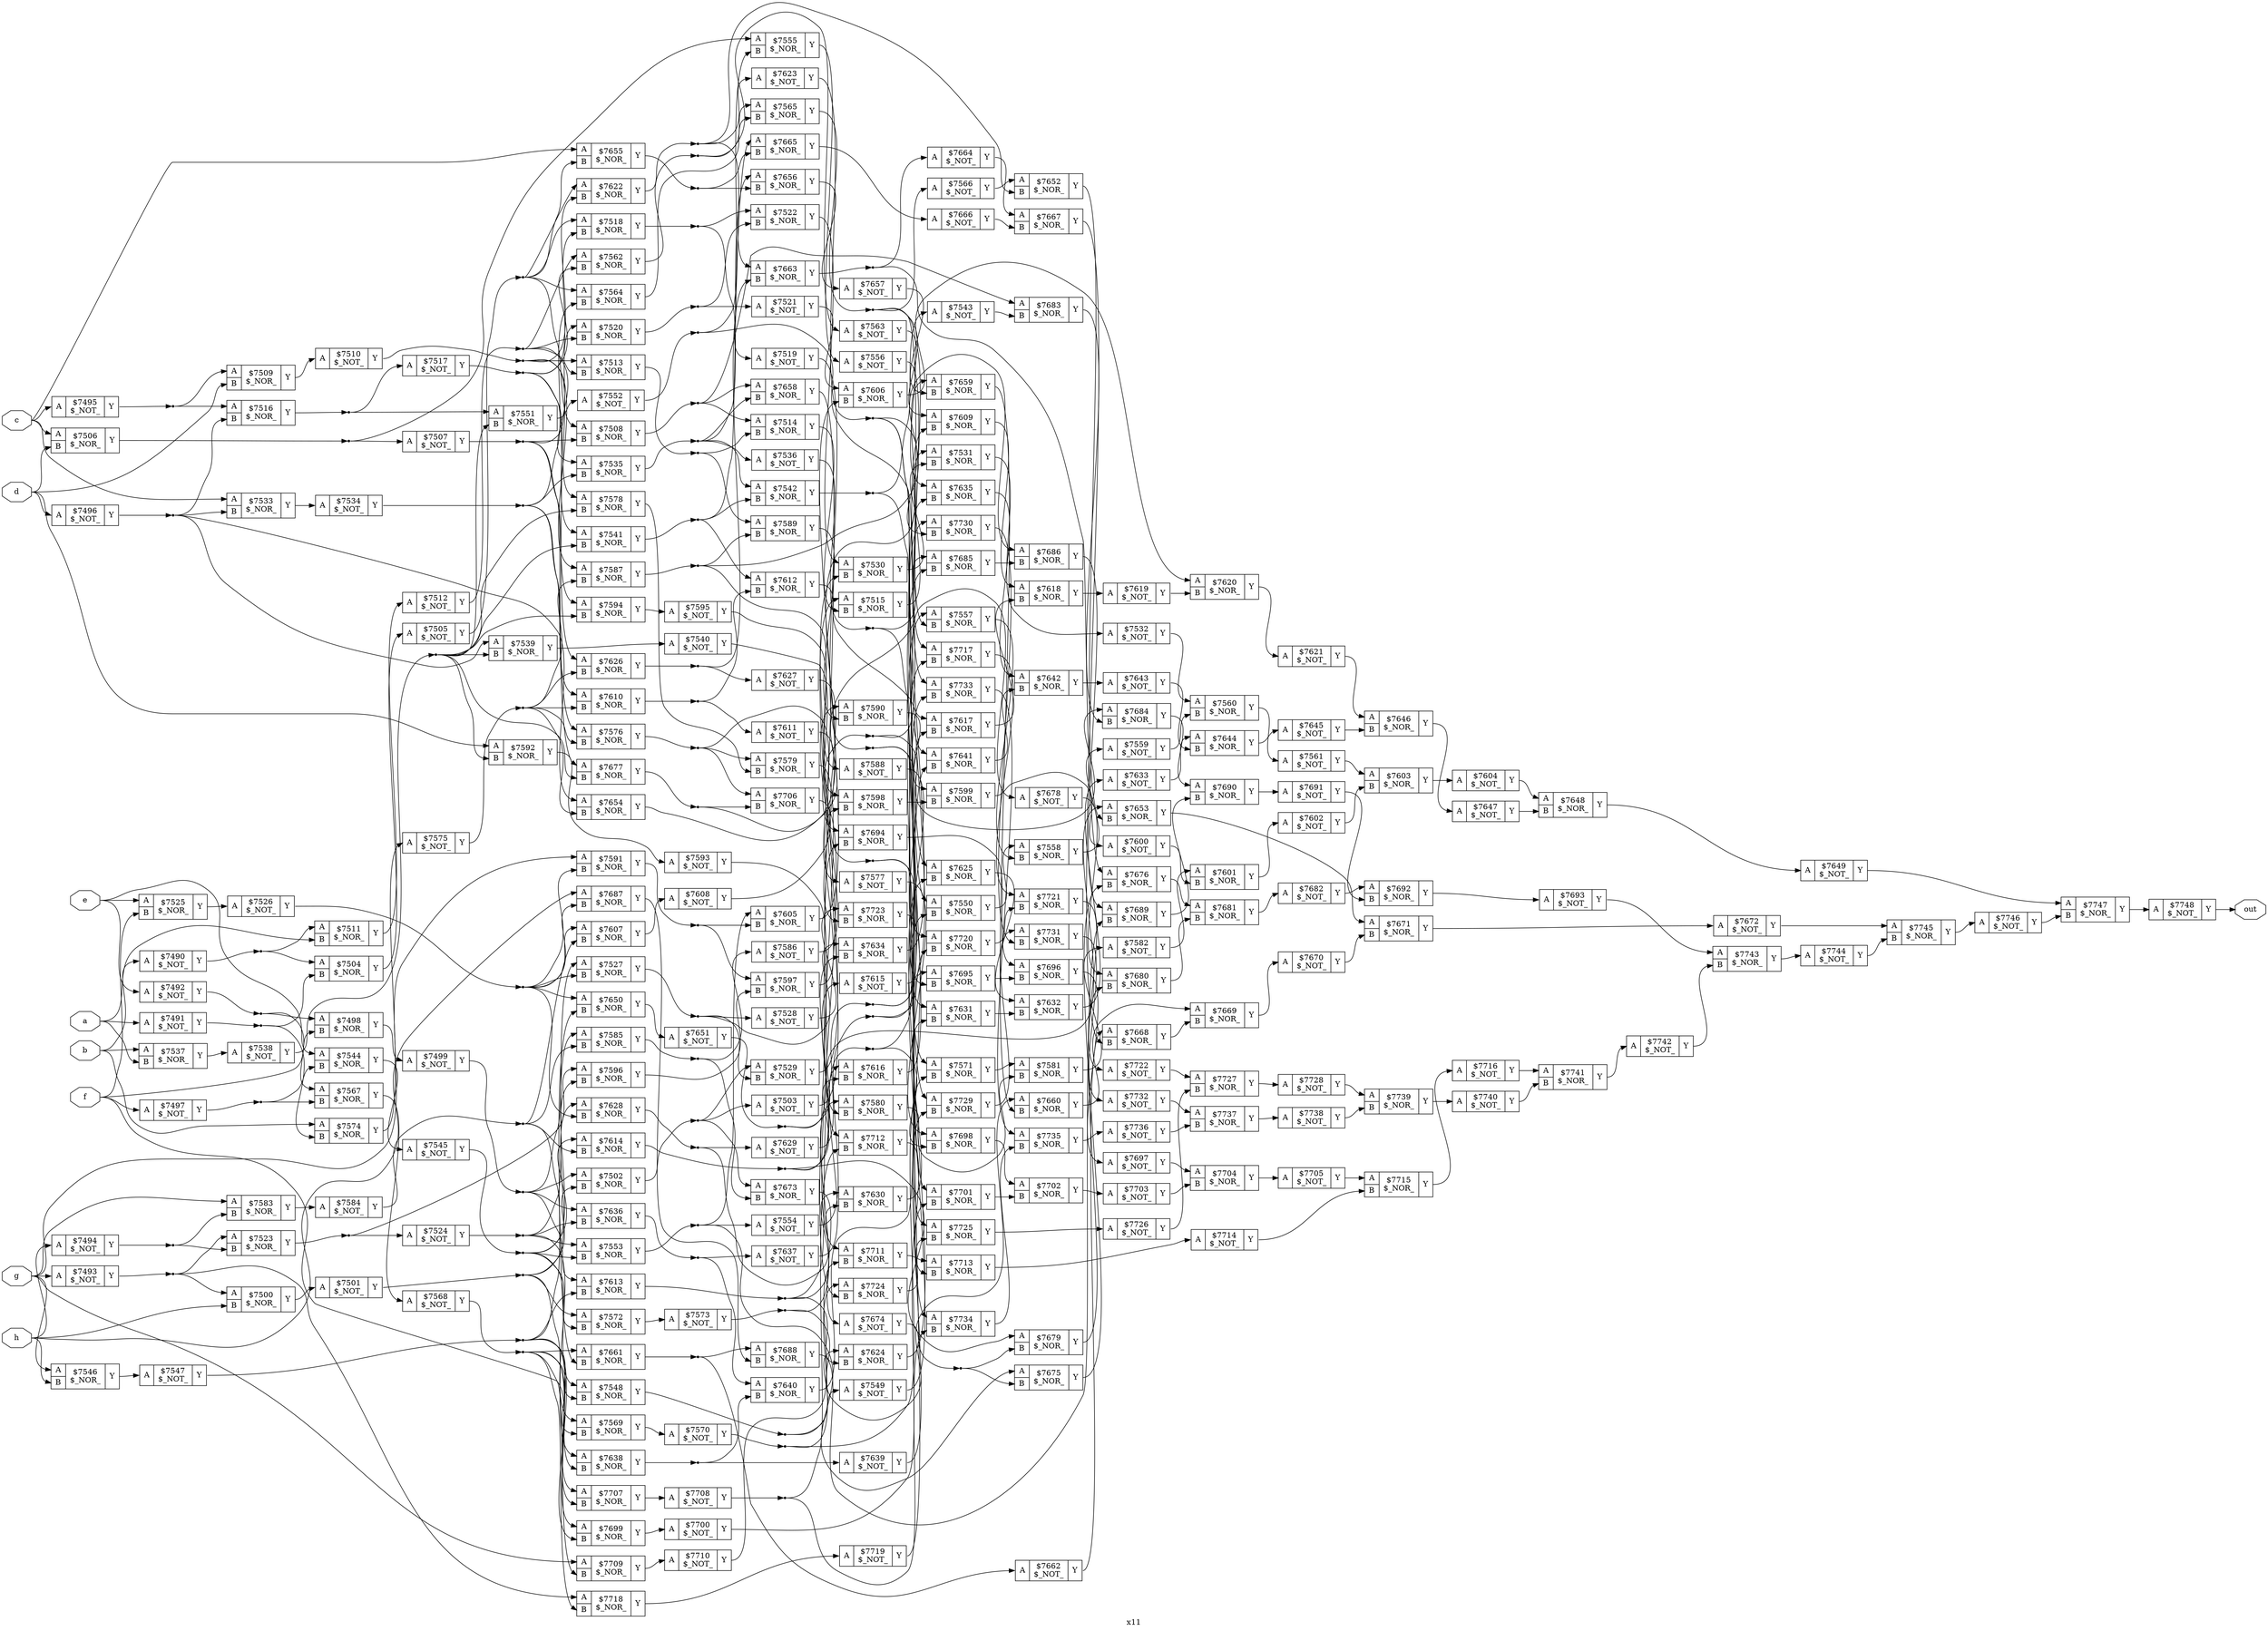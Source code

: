 digraph "x11" {
label="x11";
rankdir="LR";
remincross=true;
n259 [ shape=octagon, label="a", color="black", fontcolor="black" ];
n260 [ shape=octagon, label="b", color="black", fontcolor="black" ];
n261 [ shape=octagon, label="c", color="black", fontcolor="black" ];
n262 [ shape=octagon, label="d", color="black", fontcolor="black" ];
n263 [ shape=octagon, label="e", color="black", fontcolor="black" ];
n264 [ shape=octagon, label="f", color="black", fontcolor="black" ];
n265 [ shape=octagon, label="g", color="black", fontcolor="black" ];
n266 [ shape=octagon, label="h", color="black", fontcolor="black" ];
n267 [ shape=octagon, label="out", color="black", fontcolor="black" ];
c270 [ shape=record, label="{{<p268> A}|$7490\n$_NOT_|{<p269> Y}}" ];
c271 [ shape=record, label="{{<p268> A}|$7491\n$_NOT_|{<p269> Y}}" ];
c272 [ shape=record, label="{{<p268> A}|$7492\n$_NOT_|{<p269> Y}}" ];
c273 [ shape=record, label="{{<p268> A}|$7493\n$_NOT_|{<p269> Y}}" ];
c274 [ shape=record, label="{{<p268> A}|$7494\n$_NOT_|{<p269> Y}}" ];
c275 [ shape=record, label="{{<p268> A}|$7495\n$_NOT_|{<p269> Y}}" ];
c276 [ shape=record, label="{{<p268> A}|$7496\n$_NOT_|{<p269> Y}}" ];
c277 [ shape=record, label="{{<p268> A}|$7497\n$_NOT_|{<p269> Y}}" ];
c279 [ shape=record, label="{{<p268> A|<p278> B}|$7498\n$_NOR_|{<p269> Y}}" ];
c280 [ shape=record, label="{{<p268> A}|$7499\n$_NOT_|{<p269> Y}}" ];
c281 [ shape=record, label="{{<p268> A|<p278> B}|$7500\n$_NOR_|{<p269> Y}}" ];
c282 [ shape=record, label="{{<p268> A}|$7501\n$_NOT_|{<p269> Y}}" ];
c283 [ shape=record, label="{{<p268> A|<p278> B}|$7502\n$_NOR_|{<p269> Y}}" ];
c284 [ shape=record, label="{{<p268> A}|$7503\n$_NOT_|{<p269> Y}}" ];
c285 [ shape=record, label="{{<p268> A|<p278> B}|$7504\n$_NOR_|{<p269> Y}}" ];
c286 [ shape=record, label="{{<p268> A}|$7505\n$_NOT_|{<p269> Y}}" ];
c287 [ shape=record, label="{{<p268> A|<p278> B}|$7506\n$_NOR_|{<p269> Y}}" ];
c288 [ shape=record, label="{{<p268> A}|$7507\n$_NOT_|{<p269> Y}}" ];
c289 [ shape=record, label="{{<p268> A|<p278> B}|$7508\n$_NOR_|{<p269> Y}}" ];
c290 [ shape=record, label="{{<p268> A|<p278> B}|$7509\n$_NOR_|{<p269> Y}}" ];
c291 [ shape=record, label="{{<p268> A}|$7510\n$_NOT_|{<p269> Y}}" ];
c292 [ shape=record, label="{{<p268> A|<p278> B}|$7511\n$_NOR_|{<p269> Y}}" ];
c293 [ shape=record, label="{{<p268> A}|$7512\n$_NOT_|{<p269> Y}}" ];
c294 [ shape=record, label="{{<p268> A|<p278> B}|$7513\n$_NOR_|{<p269> Y}}" ];
c295 [ shape=record, label="{{<p268> A|<p278> B}|$7514\n$_NOR_|{<p269> Y}}" ];
c296 [ shape=record, label="{{<p268> A|<p278> B}|$7515\n$_NOR_|{<p269> Y}}" ];
c297 [ shape=record, label="{{<p268> A|<p278> B}|$7516\n$_NOR_|{<p269> Y}}" ];
c298 [ shape=record, label="{{<p268> A}|$7517\n$_NOT_|{<p269> Y}}" ];
c299 [ shape=record, label="{{<p268> A|<p278> B}|$7518\n$_NOR_|{<p269> Y}}" ];
c300 [ shape=record, label="{{<p268> A}|$7519\n$_NOT_|{<p269> Y}}" ];
c301 [ shape=record, label="{{<p268> A|<p278> B}|$7520\n$_NOR_|{<p269> Y}}" ];
c302 [ shape=record, label="{{<p268> A}|$7521\n$_NOT_|{<p269> Y}}" ];
c303 [ shape=record, label="{{<p268> A|<p278> B}|$7522\n$_NOR_|{<p269> Y}}" ];
c304 [ shape=record, label="{{<p268> A|<p278> B}|$7523\n$_NOR_|{<p269> Y}}" ];
c305 [ shape=record, label="{{<p268> A}|$7524\n$_NOT_|{<p269> Y}}" ];
c306 [ shape=record, label="{{<p268> A|<p278> B}|$7525\n$_NOR_|{<p269> Y}}" ];
c307 [ shape=record, label="{{<p268> A}|$7526\n$_NOT_|{<p269> Y}}" ];
c308 [ shape=record, label="{{<p268> A|<p278> B}|$7527\n$_NOR_|{<p269> Y}}" ];
c309 [ shape=record, label="{{<p268> A}|$7528\n$_NOT_|{<p269> Y}}" ];
c310 [ shape=record, label="{{<p268> A|<p278> B}|$7529\n$_NOR_|{<p269> Y}}" ];
c311 [ shape=record, label="{{<p268> A|<p278> B}|$7530\n$_NOR_|{<p269> Y}}" ];
c312 [ shape=record, label="{{<p268> A|<p278> B}|$7531\n$_NOR_|{<p269> Y}}" ];
c313 [ shape=record, label="{{<p268> A}|$7532\n$_NOT_|{<p269> Y}}" ];
c314 [ shape=record, label="{{<p268> A|<p278> B}|$7533\n$_NOR_|{<p269> Y}}" ];
c315 [ shape=record, label="{{<p268> A}|$7534\n$_NOT_|{<p269> Y}}" ];
c316 [ shape=record, label="{{<p268> A|<p278> B}|$7535\n$_NOR_|{<p269> Y}}" ];
c317 [ shape=record, label="{{<p268> A}|$7536\n$_NOT_|{<p269> Y}}" ];
c318 [ shape=record, label="{{<p268> A|<p278> B}|$7537\n$_NOR_|{<p269> Y}}" ];
c319 [ shape=record, label="{{<p268> A}|$7538\n$_NOT_|{<p269> Y}}" ];
c320 [ shape=record, label="{{<p268> A|<p278> B}|$7539\n$_NOR_|{<p269> Y}}" ];
c321 [ shape=record, label="{{<p268> A}|$7540\n$_NOT_|{<p269> Y}}" ];
c322 [ shape=record, label="{{<p268> A|<p278> B}|$7541\n$_NOR_|{<p269> Y}}" ];
c323 [ shape=record, label="{{<p268> A|<p278> B}|$7542\n$_NOR_|{<p269> Y}}" ];
c324 [ shape=record, label="{{<p268> A}|$7543\n$_NOT_|{<p269> Y}}" ];
c325 [ shape=record, label="{{<p268> A|<p278> B}|$7544\n$_NOR_|{<p269> Y}}" ];
c326 [ shape=record, label="{{<p268> A}|$7545\n$_NOT_|{<p269> Y}}" ];
c327 [ shape=record, label="{{<p268> A|<p278> B}|$7546\n$_NOR_|{<p269> Y}}" ];
c328 [ shape=record, label="{{<p268> A}|$7547\n$_NOT_|{<p269> Y}}" ];
c329 [ shape=record, label="{{<p268> A|<p278> B}|$7548\n$_NOR_|{<p269> Y}}" ];
c330 [ shape=record, label="{{<p268> A}|$7549\n$_NOT_|{<p269> Y}}" ];
c331 [ shape=record, label="{{<p268> A|<p278> B}|$7550\n$_NOR_|{<p269> Y}}" ];
c332 [ shape=record, label="{{<p268> A|<p278> B}|$7551\n$_NOR_|{<p269> Y}}" ];
c333 [ shape=record, label="{{<p268> A}|$7552\n$_NOT_|{<p269> Y}}" ];
c334 [ shape=record, label="{{<p268> A|<p278> B}|$7553\n$_NOR_|{<p269> Y}}" ];
c335 [ shape=record, label="{{<p268> A}|$7554\n$_NOT_|{<p269> Y}}" ];
c336 [ shape=record, label="{{<p268> A|<p278> B}|$7555\n$_NOR_|{<p269> Y}}" ];
c337 [ shape=record, label="{{<p268> A}|$7556\n$_NOT_|{<p269> Y}}" ];
c338 [ shape=record, label="{{<p268> A|<p278> B}|$7557\n$_NOR_|{<p269> Y}}" ];
c339 [ shape=record, label="{{<p268> A|<p278> B}|$7558\n$_NOR_|{<p269> Y}}" ];
c340 [ shape=record, label="{{<p268> A}|$7559\n$_NOT_|{<p269> Y}}" ];
c341 [ shape=record, label="{{<p268> A|<p278> B}|$7560\n$_NOR_|{<p269> Y}}" ];
c342 [ shape=record, label="{{<p268> A}|$7561\n$_NOT_|{<p269> Y}}" ];
c343 [ shape=record, label="{{<p268> A|<p278> B}|$7562\n$_NOR_|{<p269> Y}}" ];
c344 [ shape=record, label="{{<p268> A}|$7563\n$_NOT_|{<p269> Y}}" ];
c345 [ shape=record, label="{{<p268> A|<p278> B}|$7564\n$_NOR_|{<p269> Y}}" ];
c346 [ shape=record, label="{{<p268> A|<p278> B}|$7565\n$_NOR_|{<p269> Y}}" ];
c347 [ shape=record, label="{{<p268> A}|$7566\n$_NOT_|{<p269> Y}}" ];
c348 [ shape=record, label="{{<p268> A|<p278> B}|$7567\n$_NOR_|{<p269> Y}}" ];
c349 [ shape=record, label="{{<p268> A}|$7568\n$_NOT_|{<p269> Y}}" ];
c350 [ shape=record, label="{{<p268> A|<p278> B}|$7569\n$_NOR_|{<p269> Y}}" ];
c351 [ shape=record, label="{{<p268> A}|$7570\n$_NOT_|{<p269> Y}}" ];
c352 [ shape=record, label="{{<p268> A|<p278> B}|$7571\n$_NOR_|{<p269> Y}}" ];
c353 [ shape=record, label="{{<p268> A|<p278> B}|$7572\n$_NOR_|{<p269> Y}}" ];
c354 [ shape=record, label="{{<p268> A}|$7573\n$_NOT_|{<p269> Y}}" ];
c355 [ shape=record, label="{{<p268> A|<p278> B}|$7574\n$_NOR_|{<p269> Y}}" ];
c356 [ shape=record, label="{{<p268> A}|$7575\n$_NOT_|{<p269> Y}}" ];
c357 [ shape=record, label="{{<p268> A|<p278> B}|$7576\n$_NOR_|{<p269> Y}}" ];
c358 [ shape=record, label="{{<p268> A}|$7577\n$_NOT_|{<p269> Y}}" ];
c359 [ shape=record, label="{{<p268> A|<p278> B}|$7578\n$_NOR_|{<p269> Y}}" ];
c360 [ shape=record, label="{{<p268> A|<p278> B}|$7579\n$_NOR_|{<p269> Y}}" ];
c361 [ shape=record, label="{{<p268> A|<p278> B}|$7580\n$_NOR_|{<p269> Y}}" ];
c362 [ shape=record, label="{{<p268> A|<p278> B}|$7581\n$_NOR_|{<p269> Y}}" ];
c363 [ shape=record, label="{{<p268> A}|$7582\n$_NOT_|{<p269> Y}}" ];
c364 [ shape=record, label="{{<p268> A|<p278> B}|$7583\n$_NOR_|{<p269> Y}}" ];
c365 [ shape=record, label="{{<p268> A}|$7584\n$_NOT_|{<p269> Y}}" ];
c366 [ shape=record, label="{{<p268> A|<p278> B}|$7585\n$_NOR_|{<p269> Y}}" ];
c367 [ shape=record, label="{{<p268> A}|$7586\n$_NOT_|{<p269> Y}}" ];
c368 [ shape=record, label="{{<p268> A|<p278> B}|$7587\n$_NOR_|{<p269> Y}}" ];
c369 [ shape=record, label="{{<p268> A}|$7588\n$_NOT_|{<p269> Y}}" ];
c370 [ shape=record, label="{{<p268> A|<p278> B}|$7589\n$_NOR_|{<p269> Y}}" ];
c371 [ shape=record, label="{{<p268> A|<p278> B}|$7590\n$_NOR_|{<p269> Y}}" ];
c372 [ shape=record, label="{{<p268> A|<p278> B}|$7591\n$_NOR_|{<p269> Y}}" ];
c373 [ shape=record, label="{{<p268> A|<p278> B}|$7592\n$_NOR_|{<p269> Y}}" ];
c374 [ shape=record, label="{{<p268> A}|$7593\n$_NOT_|{<p269> Y}}" ];
c375 [ shape=record, label="{{<p268> A|<p278> B}|$7594\n$_NOR_|{<p269> Y}}" ];
c376 [ shape=record, label="{{<p268> A}|$7595\n$_NOT_|{<p269> Y}}" ];
c377 [ shape=record, label="{{<p268> A|<p278> B}|$7596\n$_NOR_|{<p269> Y}}" ];
c378 [ shape=record, label="{{<p268> A|<p278> B}|$7597\n$_NOR_|{<p269> Y}}" ];
c379 [ shape=record, label="{{<p268> A|<p278> B}|$7598\n$_NOR_|{<p269> Y}}" ];
c380 [ shape=record, label="{{<p268> A|<p278> B}|$7599\n$_NOR_|{<p269> Y}}" ];
c381 [ shape=record, label="{{<p268> A}|$7600\n$_NOT_|{<p269> Y}}" ];
c382 [ shape=record, label="{{<p268> A|<p278> B}|$7601\n$_NOR_|{<p269> Y}}" ];
c383 [ shape=record, label="{{<p268> A}|$7602\n$_NOT_|{<p269> Y}}" ];
c384 [ shape=record, label="{{<p268> A|<p278> B}|$7603\n$_NOR_|{<p269> Y}}" ];
c385 [ shape=record, label="{{<p268> A}|$7604\n$_NOT_|{<p269> Y}}" ];
c386 [ shape=record, label="{{<p268> A|<p278> B}|$7605\n$_NOR_|{<p269> Y}}" ];
c387 [ shape=record, label="{{<p268> A|<p278> B}|$7606\n$_NOR_|{<p269> Y}}" ];
c388 [ shape=record, label="{{<p268> A|<p278> B}|$7607\n$_NOR_|{<p269> Y}}" ];
c389 [ shape=record, label="{{<p268> A}|$7608\n$_NOT_|{<p269> Y}}" ];
c390 [ shape=record, label="{{<p268> A|<p278> B}|$7609\n$_NOR_|{<p269> Y}}" ];
c391 [ shape=record, label="{{<p268> A|<p278> B}|$7610\n$_NOR_|{<p269> Y}}" ];
c392 [ shape=record, label="{{<p268> A}|$7611\n$_NOT_|{<p269> Y}}" ];
c393 [ shape=record, label="{{<p268> A|<p278> B}|$7612\n$_NOR_|{<p269> Y}}" ];
c394 [ shape=record, label="{{<p268> A|<p278> B}|$7613\n$_NOR_|{<p269> Y}}" ];
c395 [ shape=record, label="{{<p268> A|<p278> B}|$7614\n$_NOR_|{<p269> Y}}" ];
c396 [ shape=record, label="{{<p268> A}|$7615\n$_NOT_|{<p269> Y}}" ];
c397 [ shape=record, label="{{<p268> A|<p278> B}|$7616\n$_NOR_|{<p269> Y}}" ];
c398 [ shape=record, label="{{<p268> A|<p278> B}|$7617\n$_NOR_|{<p269> Y}}" ];
c399 [ shape=record, label="{{<p268> A|<p278> B}|$7618\n$_NOR_|{<p269> Y}}" ];
c400 [ shape=record, label="{{<p268> A}|$7619\n$_NOT_|{<p269> Y}}" ];
c401 [ shape=record, label="{{<p268> A|<p278> B}|$7620\n$_NOR_|{<p269> Y}}" ];
c402 [ shape=record, label="{{<p268> A}|$7621\n$_NOT_|{<p269> Y}}" ];
c403 [ shape=record, label="{{<p268> A|<p278> B}|$7622\n$_NOR_|{<p269> Y}}" ];
c404 [ shape=record, label="{{<p268> A}|$7623\n$_NOT_|{<p269> Y}}" ];
c405 [ shape=record, label="{{<p268> A|<p278> B}|$7624\n$_NOR_|{<p269> Y}}" ];
c406 [ shape=record, label="{{<p268> A|<p278> B}|$7625\n$_NOR_|{<p269> Y}}" ];
c407 [ shape=record, label="{{<p268> A|<p278> B}|$7626\n$_NOR_|{<p269> Y}}" ];
c408 [ shape=record, label="{{<p268> A}|$7627\n$_NOT_|{<p269> Y}}" ];
c409 [ shape=record, label="{{<p268> A|<p278> B}|$7628\n$_NOR_|{<p269> Y}}" ];
c410 [ shape=record, label="{{<p268> A}|$7629\n$_NOT_|{<p269> Y}}" ];
c411 [ shape=record, label="{{<p268> A|<p278> B}|$7630\n$_NOR_|{<p269> Y}}" ];
c412 [ shape=record, label="{{<p268> A|<p278> B}|$7631\n$_NOR_|{<p269> Y}}" ];
c413 [ shape=record, label="{{<p268> A|<p278> B}|$7632\n$_NOR_|{<p269> Y}}" ];
c414 [ shape=record, label="{{<p268> A}|$7633\n$_NOT_|{<p269> Y}}" ];
c415 [ shape=record, label="{{<p268> A|<p278> B}|$7634\n$_NOR_|{<p269> Y}}" ];
c416 [ shape=record, label="{{<p268> A|<p278> B}|$7635\n$_NOR_|{<p269> Y}}" ];
c417 [ shape=record, label="{{<p268> A|<p278> B}|$7636\n$_NOR_|{<p269> Y}}" ];
c418 [ shape=record, label="{{<p268> A}|$7637\n$_NOT_|{<p269> Y}}" ];
c419 [ shape=record, label="{{<p268> A|<p278> B}|$7638\n$_NOR_|{<p269> Y}}" ];
c420 [ shape=record, label="{{<p268> A}|$7639\n$_NOT_|{<p269> Y}}" ];
c421 [ shape=record, label="{{<p268> A|<p278> B}|$7640\n$_NOR_|{<p269> Y}}" ];
c422 [ shape=record, label="{{<p268> A|<p278> B}|$7641\n$_NOR_|{<p269> Y}}" ];
c423 [ shape=record, label="{{<p268> A|<p278> B}|$7642\n$_NOR_|{<p269> Y}}" ];
c424 [ shape=record, label="{{<p268> A}|$7643\n$_NOT_|{<p269> Y}}" ];
c425 [ shape=record, label="{{<p268> A|<p278> B}|$7644\n$_NOR_|{<p269> Y}}" ];
c426 [ shape=record, label="{{<p268> A}|$7645\n$_NOT_|{<p269> Y}}" ];
c427 [ shape=record, label="{{<p268> A|<p278> B}|$7646\n$_NOR_|{<p269> Y}}" ];
c428 [ shape=record, label="{{<p268> A}|$7647\n$_NOT_|{<p269> Y}}" ];
c429 [ shape=record, label="{{<p268> A|<p278> B}|$7648\n$_NOR_|{<p269> Y}}" ];
c430 [ shape=record, label="{{<p268> A}|$7649\n$_NOT_|{<p269> Y}}" ];
c431 [ shape=record, label="{{<p268> A|<p278> B}|$7650\n$_NOR_|{<p269> Y}}" ];
c432 [ shape=record, label="{{<p268> A}|$7651\n$_NOT_|{<p269> Y}}" ];
c433 [ shape=record, label="{{<p268> A|<p278> B}|$7652\n$_NOR_|{<p269> Y}}" ];
c434 [ shape=record, label="{{<p268> A|<p278> B}|$7653\n$_NOR_|{<p269> Y}}" ];
c435 [ shape=record, label="{{<p268> A|<p278> B}|$7654\n$_NOR_|{<p269> Y}}" ];
c436 [ shape=record, label="{{<p268> A|<p278> B}|$7655\n$_NOR_|{<p269> Y}}" ];
c437 [ shape=record, label="{{<p268> A|<p278> B}|$7656\n$_NOR_|{<p269> Y}}" ];
c438 [ shape=record, label="{{<p268> A}|$7657\n$_NOT_|{<p269> Y}}" ];
c439 [ shape=record, label="{{<p268> A|<p278> B}|$7658\n$_NOR_|{<p269> Y}}" ];
c440 [ shape=record, label="{{<p268> A|<p278> B}|$7659\n$_NOR_|{<p269> Y}}" ];
c441 [ shape=record, label="{{<p268> A|<p278> B}|$7660\n$_NOR_|{<p269> Y}}" ];
c442 [ shape=record, label="{{<p268> A|<p278> B}|$7661\n$_NOR_|{<p269> Y}}" ];
c443 [ shape=record, label="{{<p268> A}|$7662\n$_NOT_|{<p269> Y}}" ];
c444 [ shape=record, label="{{<p268> A|<p278> B}|$7663\n$_NOR_|{<p269> Y}}" ];
c445 [ shape=record, label="{{<p268> A}|$7664\n$_NOT_|{<p269> Y}}" ];
c446 [ shape=record, label="{{<p268> A|<p278> B}|$7665\n$_NOR_|{<p269> Y}}" ];
c447 [ shape=record, label="{{<p268> A}|$7666\n$_NOT_|{<p269> Y}}" ];
c448 [ shape=record, label="{{<p268> A|<p278> B}|$7667\n$_NOR_|{<p269> Y}}" ];
c449 [ shape=record, label="{{<p268> A|<p278> B}|$7668\n$_NOR_|{<p269> Y}}" ];
c450 [ shape=record, label="{{<p268> A|<p278> B}|$7669\n$_NOR_|{<p269> Y}}" ];
c451 [ shape=record, label="{{<p268> A}|$7670\n$_NOT_|{<p269> Y}}" ];
c452 [ shape=record, label="{{<p268> A|<p278> B}|$7671\n$_NOR_|{<p269> Y}}" ];
c453 [ shape=record, label="{{<p268> A}|$7672\n$_NOT_|{<p269> Y}}" ];
c454 [ shape=record, label="{{<p268> A|<p278> B}|$7673\n$_NOR_|{<p269> Y}}" ];
c455 [ shape=record, label="{{<p268> A}|$7674\n$_NOT_|{<p269> Y}}" ];
c456 [ shape=record, label="{{<p268> A|<p278> B}|$7675\n$_NOR_|{<p269> Y}}" ];
c457 [ shape=record, label="{{<p268> A|<p278> B}|$7676\n$_NOR_|{<p269> Y}}" ];
c458 [ shape=record, label="{{<p268> A|<p278> B}|$7677\n$_NOR_|{<p269> Y}}" ];
c459 [ shape=record, label="{{<p268> A}|$7678\n$_NOT_|{<p269> Y}}" ];
c460 [ shape=record, label="{{<p268> A|<p278> B}|$7679\n$_NOR_|{<p269> Y}}" ];
c461 [ shape=record, label="{{<p268> A|<p278> B}|$7680\n$_NOR_|{<p269> Y}}" ];
c462 [ shape=record, label="{{<p268> A|<p278> B}|$7681\n$_NOR_|{<p269> Y}}" ];
c463 [ shape=record, label="{{<p268> A}|$7682\n$_NOT_|{<p269> Y}}" ];
c464 [ shape=record, label="{{<p268> A|<p278> B}|$7683\n$_NOR_|{<p269> Y}}" ];
c465 [ shape=record, label="{{<p268> A|<p278> B}|$7684\n$_NOR_|{<p269> Y}}" ];
c466 [ shape=record, label="{{<p268> A|<p278> B}|$7685\n$_NOR_|{<p269> Y}}" ];
c467 [ shape=record, label="{{<p268> A|<p278> B}|$7686\n$_NOR_|{<p269> Y}}" ];
c468 [ shape=record, label="{{<p268> A|<p278> B}|$7687\n$_NOR_|{<p269> Y}}" ];
c469 [ shape=record, label="{{<p268> A|<p278> B}|$7688\n$_NOR_|{<p269> Y}}" ];
c470 [ shape=record, label="{{<p268> A|<p278> B}|$7689\n$_NOR_|{<p269> Y}}" ];
c471 [ shape=record, label="{{<p268> A|<p278> B}|$7690\n$_NOR_|{<p269> Y}}" ];
c472 [ shape=record, label="{{<p268> A}|$7691\n$_NOT_|{<p269> Y}}" ];
c473 [ shape=record, label="{{<p268> A|<p278> B}|$7692\n$_NOR_|{<p269> Y}}" ];
c474 [ shape=record, label="{{<p268> A}|$7693\n$_NOT_|{<p269> Y}}" ];
c475 [ shape=record, label="{{<p268> A|<p278> B}|$7694\n$_NOR_|{<p269> Y}}" ];
c476 [ shape=record, label="{{<p268> A|<p278> B}|$7695\n$_NOR_|{<p269> Y}}" ];
c477 [ shape=record, label="{{<p268> A|<p278> B}|$7696\n$_NOR_|{<p269> Y}}" ];
c478 [ shape=record, label="{{<p268> A}|$7697\n$_NOT_|{<p269> Y}}" ];
c479 [ shape=record, label="{{<p268> A|<p278> B}|$7698\n$_NOR_|{<p269> Y}}" ];
c480 [ shape=record, label="{{<p268> A|<p278> B}|$7699\n$_NOR_|{<p269> Y}}" ];
c481 [ shape=record, label="{{<p268> A}|$7700\n$_NOT_|{<p269> Y}}" ];
c482 [ shape=record, label="{{<p268> A|<p278> B}|$7701\n$_NOR_|{<p269> Y}}" ];
c483 [ shape=record, label="{{<p268> A|<p278> B}|$7702\n$_NOR_|{<p269> Y}}" ];
c484 [ shape=record, label="{{<p268> A}|$7703\n$_NOT_|{<p269> Y}}" ];
c485 [ shape=record, label="{{<p268> A|<p278> B}|$7704\n$_NOR_|{<p269> Y}}" ];
c486 [ shape=record, label="{{<p268> A}|$7705\n$_NOT_|{<p269> Y}}" ];
c487 [ shape=record, label="{{<p268> A|<p278> B}|$7706\n$_NOR_|{<p269> Y}}" ];
c488 [ shape=record, label="{{<p268> A|<p278> B}|$7707\n$_NOR_|{<p269> Y}}" ];
c489 [ shape=record, label="{{<p268> A}|$7708\n$_NOT_|{<p269> Y}}" ];
c490 [ shape=record, label="{{<p268> A|<p278> B}|$7709\n$_NOR_|{<p269> Y}}" ];
c491 [ shape=record, label="{{<p268> A}|$7710\n$_NOT_|{<p269> Y}}" ];
c492 [ shape=record, label="{{<p268> A|<p278> B}|$7711\n$_NOR_|{<p269> Y}}" ];
c493 [ shape=record, label="{{<p268> A|<p278> B}|$7712\n$_NOR_|{<p269> Y}}" ];
c494 [ shape=record, label="{{<p268> A|<p278> B}|$7713\n$_NOR_|{<p269> Y}}" ];
c495 [ shape=record, label="{{<p268> A}|$7714\n$_NOT_|{<p269> Y}}" ];
c496 [ shape=record, label="{{<p268> A|<p278> B}|$7715\n$_NOR_|{<p269> Y}}" ];
c497 [ shape=record, label="{{<p268> A}|$7716\n$_NOT_|{<p269> Y}}" ];
c498 [ shape=record, label="{{<p268> A|<p278> B}|$7717\n$_NOR_|{<p269> Y}}" ];
c499 [ shape=record, label="{{<p268> A|<p278> B}|$7718\n$_NOR_|{<p269> Y}}" ];
c500 [ shape=record, label="{{<p268> A}|$7719\n$_NOT_|{<p269> Y}}" ];
c501 [ shape=record, label="{{<p268> A|<p278> B}|$7720\n$_NOR_|{<p269> Y}}" ];
c502 [ shape=record, label="{{<p268> A|<p278> B}|$7721\n$_NOR_|{<p269> Y}}" ];
c503 [ shape=record, label="{{<p268> A}|$7722\n$_NOT_|{<p269> Y}}" ];
c504 [ shape=record, label="{{<p268> A|<p278> B}|$7723\n$_NOR_|{<p269> Y}}" ];
c505 [ shape=record, label="{{<p268> A|<p278> B}|$7724\n$_NOR_|{<p269> Y}}" ];
c506 [ shape=record, label="{{<p268> A|<p278> B}|$7725\n$_NOR_|{<p269> Y}}" ];
c507 [ shape=record, label="{{<p268> A}|$7726\n$_NOT_|{<p269> Y}}" ];
c508 [ shape=record, label="{{<p268> A|<p278> B}|$7727\n$_NOR_|{<p269> Y}}" ];
c509 [ shape=record, label="{{<p268> A}|$7728\n$_NOT_|{<p269> Y}}" ];
c510 [ shape=record, label="{{<p268> A|<p278> B}|$7729\n$_NOR_|{<p269> Y}}" ];
c511 [ shape=record, label="{{<p268> A|<p278> B}|$7730\n$_NOR_|{<p269> Y}}" ];
c512 [ shape=record, label="{{<p268> A|<p278> B}|$7731\n$_NOR_|{<p269> Y}}" ];
c513 [ shape=record, label="{{<p268> A}|$7732\n$_NOT_|{<p269> Y}}" ];
c514 [ shape=record, label="{{<p268> A|<p278> B}|$7733\n$_NOR_|{<p269> Y}}" ];
c515 [ shape=record, label="{{<p268> A|<p278> B}|$7734\n$_NOR_|{<p269> Y}}" ];
c516 [ shape=record, label="{{<p268> A|<p278> B}|$7735\n$_NOR_|{<p269> Y}}" ];
c517 [ shape=record, label="{{<p268> A}|$7736\n$_NOT_|{<p269> Y}}" ];
c518 [ shape=record, label="{{<p268> A|<p278> B}|$7737\n$_NOR_|{<p269> Y}}" ];
c519 [ shape=record, label="{{<p268> A}|$7738\n$_NOT_|{<p269> Y}}" ];
c520 [ shape=record, label="{{<p268> A|<p278> B}|$7739\n$_NOR_|{<p269> Y}}" ];
c521 [ shape=record, label="{{<p268> A}|$7740\n$_NOT_|{<p269> Y}}" ];
c522 [ shape=record, label="{{<p268> A|<p278> B}|$7741\n$_NOR_|{<p269> Y}}" ];
c523 [ shape=record, label="{{<p268> A}|$7742\n$_NOT_|{<p269> Y}}" ];
c524 [ shape=record, label="{{<p268> A|<p278> B}|$7743\n$_NOR_|{<p269> Y}}" ];
c525 [ shape=record, label="{{<p268> A}|$7744\n$_NOT_|{<p269> Y}}" ];
c526 [ shape=record, label="{{<p268> A|<p278> B}|$7745\n$_NOR_|{<p269> Y}}" ];
c527 [ shape=record, label="{{<p268> A}|$7746\n$_NOT_|{<p269> Y}}" ];
c528 [ shape=record, label="{{<p268> A|<p278> B}|$7747\n$_NOR_|{<p269> Y}}" ];
c529 [ shape=record, label="{{<p268> A}|$7748\n$_NOT_|{<p269> Y}}" ];
c361:p269:e -> c362:p278:w [color="black", label=""];
c370:p269:e -> c371:p278:w [color="black", label=""];
c451:p269:e -> c452:p278:w [color="black", label=""];
c452:p269:e -> c453:p268:w [color="black", label=""];
c453:p269:e -> c526:p268:w [color="black", label=""];
c454:p269:e -> c455:p268:w [color="black", label=""];
n104 [ shape=point ];
c455:p269:e -> n104:w [color="black", label=""];
n104:e -> c456:p278:w [color="black", label=""];
n104:e -> c460:p278:w [color="black", label=""];
c456:p269:e -> c457:p278:w [color="black", label=""];
c457:p269:e -> c462:p268:w [color="black", label=""];
n107 [ shape=point ];
c458:p269:e -> n107:w [color="black", label=""];
n107:e -> c459:p268:w [color="black", label=""];
n107:e -> c487:p278:w [color="black", label=""];
c459:p269:e -> c461:p268:w [color="black", label=""];
c460:p269:e -> c461:p278:w [color="black", label=""];
n11 [ shape=point ];
c270:p269:e -> n11:w [color="black", label=""];
n11:e -> c285:p268:w [color="black", label=""];
n11:e -> c292:p268:w [color="black", label=""];
n110 [ shape=point ];
c280:p269:e -> n110:w [color="black", label=""];
n110:e -> c283:p268:w [color="black", label=""];
n110:e -> c366:p268:w [color="black", label=""];
n110:e -> c394:p268:w [color="black", label=""];
n110:e -> c417:p268:w [color="black", label=""];
c461:p269:e -> c462:p278:w [color="black", label=""];
c462:p269:e -> c463:p268:w [color="black", label=""];
c463:p269:e -> c473:p268:w [color="black", label=""];
c464:p269:e -> c465:p278:w [color="black", label=""];
c465:p269:e -> c471:p268:w [color="black", label=""];
c466:p269:e -> c467:p278:w [color="black", label=""];
c467:p269:e -> c470:p268:w [color="black", label=""];
c468:p269:e -> c469:p278:w [color="black", label=""];
c469:p269:e -> c470:p278:w [color="black", label=""];
c371:p269:e -> c380:p268:w [color="black", label=""];
c470:p269:e -> c471:p278:w [color="black", label=""];
c281:p269:e -> c282:p268:w [color="black", label=""];
c471:p269:e -> c472:p268:w [color="black", label=""];
c472:p269:e -> c473:p278:w [color="black", label=""];
c473:p269:e -> c474:p268:w [color="black", label=""];
c474:p269:e -> c524:p268:w [color="black", label=""];
c475:p269:e -> c477:p268:w [color="black", label=""];
c476:p269:e -> c477:p278:w [color="black", label=""];
c477:p269:e -> c478:p268:w [color="black", label=""];
c478:p269:e -> c485:p268:w [color="black", label=""];
n13 [ shape=point ];
c372:p269:e -> n13:w [color="black", label=""];
n13:e -> c378:p268:w [color="black", label=""];
n13:e -> c386:p278:w [color="black", label=""];
c479:p269:e -> c483:p268:w [color="black", label=""];
c480:p269:e -> c481:p268:w [color="black", label=""];
n132 [ shape=point ];
c282:p269:e -> n132:w [color="black", label=""];
n132:e -> c283:p278:w [color="black", label=""];
n132:e -> c353:p268:w [color="black", label=""];
n132:e -> c409:p268:w [color="black", label=""];
n132:e -> c419:p268:w [color="black", label=""];
c481:p269:e -> c482:p278:w [color="black", label=""];
c482:p269:e -> c483:p278:w [color="black", label=""];
c483:p269:e -> c484:p268:w [color="black", label=""];
c484:p269:e -> c485:p278:w [color="black", label=""];
c485:p269:e -> c486:p268:w [color="black", label=""];
c486:p269:e -> c496:p268:w [color="black", label=""];
c487:p269:e -> c492:p268:w [color="black", label=""];
c373:p269:e -> c374:p268:w [color="black", label=""];
c488:p269:e -> c489:p268:w [color="black", label=""];
n141 [ shape=point ];
c489:p269:e -> n141:w [color="black", label=""];
n141:e -> c493:p278:w [color="black", label=""];
n141:e -> c515:p278:w [color="black", label=""];
c490:p269:e -> c491:p268:w [color="black", label=""];
n143 [ shape=point ];
c283:p269:e -> n143:w [color="black", label=""];
n143:e -> c284:p268:w [color="black", label=""];
n143:e -> c310:p268:w [color="black", label=""];
n143:e -> c454:p268:w [color="black", label=""];
c491:p269:e -> c492:p278:w [color="black", label=""];
c492:p269:e -> c494:p268:w [color="black", label=""];
c493:p269:e -> c494:p278:w [color="black", label=""];
c494:p269:e -> c495:p268:w [color="black", label=""];
c495:p269:e -> c496:p278:w [color="black", label=""];
c496:p269:e -> c497:p268:w [color="black", label=""];
c374:p269:e -> c505:p278:w [color="black", label=""];
c497:p269:e -> c522:p268:w [color="black", label=""];
c498:p269:e -> c502:p268:w [color="black", label=""];
c499:p269:e -> c500:p268:w [color="black", label=""];
c500:p269:e -> c501:p278:w [color="black", label=""];
c284:p269:e -> c296:p268:w [color="black", label=""];
c501:p269:e -> c502:p278:w [color="black", label=""];
c502:p269:e -> c503:p268:w [color="black", label=""];
c503:p269:e -> c508:p268:w [color="black", label=""];
c504:p269:e -> c506:p268:w [color="black", label=""];
c505:p269:e -> c506:p278:w [color="black", label=""];
c375:p269:e -> c376:p268:w [color="black", label=""];
c506:p269:e -> c507:p268:w [color="black", label=""];
c507:p269:e -> c508:p278:w [color="black", label=""];
c508:p269:e -> c509:p268:w [color="black", label=""];
c509:p269:e -> c520:p268:w [color="black", label=""];
c510:p269:e -> c512:p268:w [color="black", label=""];
c285:p269:e -> c286:p268:w [color="black", label=""];
c511:p269:e -> c512:p278:w [color="black", label=""];
c512:p269:e -> c513:p268:w [color="black", label=""];
c513:p269:e -> c518:p268:w [color="black", label=""];
c514:p269:e -> c516:p268:w [color="black", label=""];
c376:p269:e -> c379:p268:w [color="black", label=""];
c515:p269:e -> c516:p278:w [color="black", label=""];
c516:p269:e -> c517:p268:w [color="black", label=""];
c517:p269:e -> c518:p278:w [color="black", label=""];
c518:p269:e -> c519:p268:w [color="black", label=""];
c519:p269:e -> c520:p278:w [color="black", label=""];
c520:p269:e -> c521:p268:w [color="black", label=""];
n176 [ shape=point ];
c286:p269:e -> n176:w [color="black", label=""];
n176:e -> c289:p268:w [color="black", label=""];
n176:e -> c299:p268:w [color="black", label=""];
n176:e -> c345:p268:w [color="black", label=""];
n176:e -> c403:p268:w [color="black", label=""];
n176:e -> c436:p278:w [color="black", label=""];
c521:p269:e -> c522:p278:w [color="black", label=""];
c522:p269:e -> c523:p268:w [color="black", label=""];
c523:p269:e -> c524:p278:w [color="black", label=""];
c377:p269:e -> c378:p278:w [color="black", label=""];
c524:p269:e -> c525:p268:w [color="black", label=""];
c525:p269:e -> c526:p278:w [color="black", label=""];
c526:p269:e -> c527:p268:w [color="black", label=""];
c527:p269:e -> c528:p278:w [color="black", label=""];
c528:p269:e -> c529:p268:w [color="black", label=""];
n185 [ shape=point ];
c287:p269:e -> n185:w [color="black", label=""];
n185:e -> c288:p268:w [color="black", label=""];
n185:e -> c336:p268:w [color="black", label=""];
n186 [ shape=point ];
c288:p269:e -> n186:w [color="black", label=""];
n186:e -> c289:p278:w [color="black", label=""];
n186:e -> c301:p268:w [color="black", label=""];
n186:e -> c357:p268:w [color="black", label=""];
n186:e -> c375:p268:w [color="black", label=""];
n187 [ shape=point ];
c289:p269:e -> n187:w [color="black", label=""];
n187:e -> c295:p268:w [color="black", label=""];
n187:e -> c439:p268:w [color="black", label=""];
n187:e -> c464:p268:w [color="black", label=""];
c290:p269:e -> c291:p268:w [color="black", label=""];
n189 [ shape=point ];
c291:p269:e -> n189:w [color="black", label=""];
n189:e -> c294:p268:w [color="black", label=""];
n189:e -> c359:p268:w [color="black", label=""];
n189:e -> c368:p268:w [color="black", label=""];
n189:e -> c403:p278:w [color="black", label=""];
c378:p269:e -> c379:p278:w [color="black", label=""];
c292:p269:e -> c293:p268:w [color="black", label=""];
n191 [ shape=point ];
c293:p269:e -> n191:w [color="black", label=""];
n191:e -> c294:p278:w [color="black", label=""];
n191:e -> c301:p278:w [color="black", label=""];
n191:e -> c316:p268:w [color="black", label=""];
n191:e -> c343:p268:w [color="black", label=""];
n192 [ shape=point ];
c294:p269:e -> n192:w [color="black", label=""];
n192:e -> c295:p278:w [color="black", label=""];
n192:e -> c370:p268:w [color="black", label=""];
c295:p269:e -> c296:p278:w [color="black", label=""];
c296:p269:e -> c312:p268:w [color="black", label=""];
n195 [ shape=point ];
c297:p269:e -> n195:w [color="black", label=""];
n195:e -> c298:p268:w [color="black", label=""];
n195:e -> c332:p268:w [color="black", label=""];
n196 [ shape=point ];
c298:p269:e -> n196:w [color="black", label=""];
n196:e -> c299:p278:w [color="black", label=""];
n196:e -> c322:p268:w [color="black", label=""];
n196:e -> c343:p278:w [color="black", label=""];
n196:e -> c407:p268:w [color="black", label=""];
n197 [ shape=point ];
c299:p269:e -> n197:w [color="black", label=""];
n197:e -> c300:p268:w [color="black", label=""];
n197:e -> c303:p268:w [color="black", label=""];
n198 [ shape=point ];
c300:p269:e -> n198:w [color="black", label=""];
n198:e -> c482:p268:w [color="black", label=""];
n198:e -> c501:p268:w [color="black", label=""];
n199 [ shape=point ];
c301:p269:e -> n199:w [color="black", label=""];
n199:e -> c302:p268:w [color="black", label=""];
n199:e -> c303:p278:w [color="black", label=""];
c362:p269:e -> c363:p268:w [color="black", label=""];
c379:p269:e -> c380:p278:w [color="black", label=""];
c302:p269:e -> c387:p268:w [color="black", label=""];
c303:p269:e -> c311:p268:w [color="black", label=""];
n202 [ shape=point ];
c304:p269:e -> n202:w [color="black", label=""];
n202:e -> c305:p268:w [color="black", label=""];
n202:e -> c377:p268:w [color="black", label=""];
n203 [ shape=point ];
c305:p269:e -> n203:w [color="black", label=""];
n203:e -> c308:p268:w [color="black", label=""];
n203:e -> c334:p268:w [color="black", label=""];
n203:e -> c350:p268:w [color="black", label=""];
n203:e -> c417:p278:w [color="black", label=""];
c306:p269:e -> c307:p268:w [color="black", label=""];
n205 [ shape=point ];
c307:p269:e -> n205:w [color="black", label=""];
n205:e -> c308:p278:w [color="black", label=""];
n205:e -> c372:p278:w [color="black", label=""];
n205:e -> c388:p268:w [color="black", label=""];
n205:e -> c409:p278:w [color="black", label=""];
n205:e -> c431:p268:w [color="black", label=""];
n205:e -> c468:p278:w [color="black", label=""];
n206 [ shape=point ];
c308:p269:e -> n206:w [color="black", label=""];
n206:e -> c309:p268:w [color="black", label=""];
n206:e -> c310:p278:w [color="black", label=""];
n206:e -> c415:p268:w [color="black", label=""];
c309:p269:e -> c504:p268:w [color="black", label=""];
c310:p269:e -> c311:p278:w [color="black", label=""];
c311:p269:e -> c312:p278:w [color="black", label=""];
c380:p269:e -> c381:p268:w [color="black", label=""];
c312:p269:e -> c313:p268:w [color="black", label=""];
c313:p269:e -> c341:p268:w [color="black", label=""];
c314:p269:e -> c315:p268:w [color="black", label=""];
n213 [ shape=point ];
c315:p269:e -> n213:w [color="black", label=""];
n213:e -> c316:p278:w [color="black", label=""];
n213:e -> c345:p278:w [color="black", label=""];
n213:e -> c391:p268:w [color="black", label=""];
n213:e -> c458:p268:w [color="black", label=""];
n214 [ shape=point ];
c316:p269:e -> n214:w [color="black", label=""];
n214:e -> c317:p268:w [color="black", label=""];
n214:e -> c323:p268:w [color="black", label=""];
n214:e -> c437:p268:w [color="black", label=""];
n214:e -> c439:p278:w [color="black", label=""];
n215 [ shape=point ];
c317:p269:e -> n215:w [color="black", label=""];
n215:e -> c466:p268:w [color="black", label=""];
n215:e -> c510:p268:w [color="black", label=""];
c318:p269:e -> c319:p268:w [color="black", label=""];
n217 [ shape=point ];
c319:p269:e -> n217:w [color="black", label=""];
n217:e -> c320:p278:w [color="black", label=""];
n217:e -> c322:p278:w [color="black", label=""];
n217:e -> c332:p278:w [color="black", label=""];
n217:e -> c359:p278:w [color="black", label=""];
n217:e -> c373:p278:w [color="black", label=""];
n217:e -> c375:p278:w [color="black", label=""];
n217:e -> c458:p278:w [color="black", label=""];
c320:p269:e -> c321:p268:w [color="black", label=""];
c321:p269:e -> c475:p268:w [color="black", label=""];
n22 [ shape=point ];
c271:p269:e -> n22:w [color="black", label=""];
n22:e -> c285:p278:w [color="black", label=""];
n22:e -> c355:p278:w [color="black", label=""];
n220 [ shape=point ];
c322:p269:e -> n220:w [color="black", label=""];
n220:e -> c323:p278:w [color="black", label=""];
n220:e -> c393:p268:w [color="black", label=""];
n220:e -> c446:p268:w [color="black", label=""];
n221 [ shape=point ];
c323:p269:e -> n221:w [color="black", label=""];
n221:e -> c324:p268:w [color="black", label=""];
n221:e -> c331:p268:w [color="black", label=""];
c324:p269:e -> c464:p278:w [color="black", label=""];
c325:p269:e -> c326:p268:w [color="black", label=""];
n224 [ shape=point ];
c326:p269:e -> n224:w [color="black", label=""];
n224:e -> c329:p268:w [color="black", label=""];
n224:e -> c334:p278:w [color="black", label=""];
n224:e -> c353:p278:w [color="black", label=""];
n224:e -> c377:p278:w [color="black", label=""];
n224:e -> c395:p268:w [color="black", label=""];
c327:p269:e -> c328:p268:w [color="black", label=""];
n226 [ shape=point ];
c328:p269:e -> n226:w [color="black", label=""];
n226:e -> c329:p278:w [color="black", label=""];
n226:e -> c394:p278:w [color="black", label=""];
n226:e -> c431:p278:w [color="black", label=""];
n226:e -> c480:p278:w [color="black", label=""];
n226:e -> c488:p268:w [color="black", label=""];
n227 [ shape=point ];
c329:p269:e -> n227:w [color="black", label=""];
n227:e -> c330:p268:w [color="black", label=""];
n227:e -> c405:p268:w [color="black", label=""];
c330:p269:e -> c331:p278:w [color="black", label=""];
c331:p269:e -> c339:p268:w [color="black", label=""];
c381:p269:e -> c382:p278:w [color="black", label=""];
c332:p269:e -> c333:p268:w [color="black", label=""];
n231 [ shape=point ];
c333:p269:e -> n231:w [color="black", label=""];
n231:e -> c336:p278:w [color="black", label=""];
n231:e -> c514:p268:w [color="black", label=""];
n232 [ shape=point ];
c334:p269:e -> n232:w [color="black", label=""];
n232:e -> c335:p268:w [color="black", label=""];
n232:e -> c386:p268:w [color="black", label=""];
n232:e -> c456:p268:w [color="black", label=""];
n233 [ shape=point ];
c335:p269:e -> n233:w [color="black", label=""];
n233:e -> c338:p268:w [color="black", label=""];
n233:e -> c476:p268:w [color="black", label=""];
c336:p269:e -> c337:p268:w [color="black", label=""];
c337:p269:e -> c338:p278:w [color="black", label=""];
c338:p269:e -> c339:p278:w [color="black", label=""];
c339:p269:e -> c340:p268:w [color="black", label=""];
c340:p269:e -> c341:p278:w [color="black", label=""];
c341:p269:e -> c342:p268:w [color="black", label=""];
c382:p269:e -> c383:p268:w [color="black", label=""];
c342:p269:e -> c384:p268:w [color="black", label=""];
n241 [ shape=point ];
c343:p269:e -> n241:w [color="black", label=""];
n241:e -> c344:p268:w [color="black", label=""];
n241:e -> c346:p268:w [color="black", label=""];
c344:p269:e -> c498:p268:w [color="black", label=""];
c345:p269:e -> c346:p278:w [color="black", label=""];
n244 [ shape=point ];
c346:p269:e -> n244:w [color="black", label=""];
n244:e -> c347:p268:w [color="black", label=""];
n244:e -> c352:p268:w [color="black", label=""];
n244:e -> c390:p268:w [color="black", label=""];
n244:e -> c416:p268:w [color="black", label=""];
c347:p269:e -> c433:p268:w [color="black", label=""];
c348:p269:e -> c349:p268:w [color="black", label=""];
n247 [ shape=point ];
c349:p269:e -> n247:w [color="black", label=""];
n247:e -> c350:p278:w [color="black", label=""];
n247:e -> c419:p278:w [color="black", label=""];
n247:e -> c442:p268:w [color="black", label=""];
n247:e -> c488:p278:w [color="black", label=""];
n247:e -> c490:p278:w [color="black", label=""];
n247:e -> c499:p278:w [color="black", label=""];
c350:p269:e -> c351:p268:w [color="black", label=""];
n249 [ shape=point ];
c351:p269:e -> n249:w [color="black", label=""];
n249:e -> c352:p278:w [color="black", label=""];
n249:e -> c505:p268:w [color="black", label=""];
c383:p269:e -> c384:p278:w [color="black", label=""];
c352:p269:e -> c362:p268:w [color="black", label=""];
c353:p269:e -> c354:p268:w [color="black", label=""];
n252 [ shape=point ];
c354:p269:e -> n252:w [color="black", label=""];
n252:e -> c361:p268:w [color="black", label=""];
n252:e -> c441:p268:w [color="black", label=""];
c355:p269:e -> c356:p268:w [color="black", label=""];
n254 [ shape=point ];
c356:p269:e -> n254:w [color="black", label=""];
n254:e -> c357:p278:w [color="black", label=""];
n254:e -> c368:p278:w [color="black", label=""];
n254:e -> c391:p278:w [color="black", label=""];
n254:e -> c407:p278:w [color="black", label=""];
n254:e -> c435:p278:w [color="black", label=""];
n255 [ shape=point ];
c357:p269:e -> n255:w [color="black", label=""];
n255:e -> c358:p268:w [color="black", label=""];
n255:e -> c360:p268:w [color="black", label=""];
n255:e -> c487:p268:w [color="black", label=""];
c358:p269:e -> c479:p268:w [color="black", label=""];
c359:p269:e -> c360:p278:w [color="black", label=""];
c360:p269:e -> c361:p278:w [color="black", label=""];
n259:e -> c271:p268:w [color="black", label=""];
n259:e -> c292:p278:w [color="black", label=""];
n259:e -> c318:p278:w [color="black", label=""];
c384:p269:e -> c385:p268:w [color="black", label=""];
n260:e -> c270:p268:w [color="black", label=""];
n260:e -> c318:p268:w [color="black", label=""];
n260:e -> c355:p268:w [color="black", label=""];
n261:e -> c275:p268:w [color="black", label=""];
n261:e -> c287:p268:w [color="black", label=""];
n261:e -> c314:p268:w [color="black", label=""];
n261:e -> c436:p268:w [color="black", label=""];
n262:e -> c276:p268:w [color="black", label=""];
n262:e -> c287:p278:w [color="black", label=""];
n262:e -> c290:p278:w [color="black", label=""];
n262:e -> c373:p268:w [color="black", label=""];
n263:e -> c272:p268:w [color="black", label=""];
n263:e -> c306:p268:w [color="black", label=""];
n263:e -> c325:p268:w [color="black", label=""];
n264:e -> c277:p268:w [color="black", label=""];
n264:e -> c279:p278:w [color="black", label=""];
n264:e -> c306:p278:w [color="black", label=""];
n264:e -> c480:p268:w [color="black", label=""];
n265:e -> c273:p268:w [color="black", label=""];
n265:e -> c327:p268:w [color="black", label=""];
n265:e -> c364:p268:w [color="black", label=""];
n265:e -> c372:p268:w [color="black", label=""];
n265:e -> c490:p268:w [color="black", label=""];
n266:e -> c274:p268:w [color="black", label=""];
n266:e -> c281:p278:w [color="black", label=""];
n266:e -> c327:p278:w [color="black", label=""];
n266:e -> c468:p268:w [color="black", label=""];
c529:p269:e -> n267:w [color="black", label=""];
c385:p269:e -> c429:p268:w [color="black", label=""];
c386:p269:e -> c387:p278:w [color="black", label=""];
c387:p269:e -> c401:p268:w [color="black", label=""];
c363:p269:e -> c382:p268:w [color="black", label=""];
c388:p269:e -> c389:p268:w [color="black", label=""];
n31 [ shape=point ];
c389:p269:e -> n31:w [color="black", label=""];
n31:e -> c390:p278:w [color="black", label=""];
n31:e -> c465:p268:w [color="black", label=""];
c390:p269:e -> c399:p268:w [color="black", label=""];
n33 [ shape=point ];
c272:p269:e -> n33:w [color="black", label=""];
n33:e -> c279:p268:w [color="black", label=""];
n33:e -> c348:p268:w [color="black", label=""];
n34 [ shape=point ];
c391:p269:e -> n34:w [color="black", label=""];
n34:e -> c392:p268:w [color="black", label=""];
n34:e -> c393:p278:w [color="black", label=""];
c392:p269:e -> c504:p278:w [color="black", label=""];
c393:p269:e -> c398:p268:w [color="black", label=""];
n37 [ shape=point ];
c394:p269:e -> n37:w [color="black", label=""];
n37:e -> c397:p268:w [color="black", label=""];
n37:e -> c405:p278:w [color="black", label=""];
n37:e -> c411:p268:w [color="black", label=""];
n38 [ shape=point ];
c395:p269:e -> n38:w [color="black", label=""];
n38:e -> c396:p268:w [color="black", label=""];
n38:e -> c397:p278:w [color="black", label=""];
n38:e -> c415:p278:w [color="black", label=""];
n38:e -> c460:p268:w [color="black", label=""];
c396:p269:e -> c511:p268:w [color="black", label=""];
c364:p269:e -> c365:p268:w [color="black", label=""];
c397:p269:e -> c398:p278:w [color="black", label=""];
c398:p269:e -> c399:p278:w [color="black", label=""];
c399:p269:e -> c400:p268:w [color="black", label=""];
c400:p269:e -> c401:p278:w [color="black", label=""];
n44 [ shape=point ];
c273:p269:e -> n44:w [color="black", label=""];
n44:e -> c281:p268:w [color="black", label=""];
n44:e -> c304:p268:w [color="black", label=""];
n44:e -> c499:p268:w [color="black", label=""];
c401:p269:e -> c402:p268:w [color="black", label=""];
c402:p269:e -> c427:p268:w [color="black", label=""];
n47 [ shape=point ];
c403:p269:e -> n47:w [color="black", label=""];
n47:e -> c404:p268:w [color="black", label=""];
n47:e -> c433:p278:w [color="black", label=""];
n47:e -> c444:p268:w [color="black", label=""];
n48 [ shape=point ];
c404:p269:e -> n48:w [color="black", label=""];
n48:e -> c406:p268:w [color="black", label=""];
n48:e -> c422:p268:w [color="black", label=""];
n48:e -> c511:p278:w [color="black", label=""];
c405:p269:e -> c406:p278:w [color="black", label=""];
n5 [ shape=point ];
c365:p269:e -> n5:w [color="black", label=""];
n5:e -> c366:p278:w [color="black", label=""];
n5:e -> c388:p278:w [color="black", label=""];
n5:e -> c395:p278:w [color="black", label=""];
n5:e -> c442:p278:w [color="black", label=""];
c406:p269:e -> c413:p268:w [color="black", label=""];
n51 [ shape=point ];
c407:p269:e -> n51:w [color="black", label=""];
n51:e -> c408:p268:w [color="black", label=""];
n51:e -> c444:p278:w [color="black", label=""];
n52 [ shape=point ];
c408:p269:e -> n52:w [color="black", label=""];
n52:e -> c412:p268:w [color="black", label=""];
n52:e -> c515:p268:w [color="black", label=""];
n53 [ shape=point ];
c409:p269:e -> n53:w [color="black", label=""];
n53:e -> c410:p268:w [color="black", label=""];
n53:e -> c411:p278:w [color="black", label=""];
n54 [ shape=point ];
c410:p269:e -> n54:w [color="black", label=""];
n54:e -> c466:p278:w [color="black", label=""];
n54:e -> c514:p278:w [color="black", label=""];
n55 [ shape=point ];
c274:p269:e -> n55:w [color="black", label=""];
n55:e -> c304:p278:w [color="black", label=""];
n55:e -> c364:p278:w [color="black", label=""];
c411:p269:e -> c412:p278:w [color="black", label=""];
c412:p269:e -> c413:p278:w [color="black", label=""];
c413:p269:e -> c414:p268:w [color="black", label=""];
c414:p269:e -> c425:p268:w [color="black", label=""];
n6 [ shape=point ];
c366:p269:e -> n6:w [color="black", label=""];
n6:e -> c367:p268:w [color="black", label=""];
n6:e -> c454:p278:w [color="black", label=""];
c415:p269:e -> c416:p278:w [color="black", label=""];
c416:p269:e -> c423:p268:w [color="black", label=""];
n62 [ shape=point ];
c417:p269:e -> n62:w [color="black", label=""];
n62:e -> c418:p268:w [color="black", label=""];
n62:e -> c421:p268:w [color="black", label=""];
n63 [ shape=point ];
c418:p269:e -> n63:w [color="black", label=""];
n63:e -> c479:p278:w [color="black", label=""];
n63:e -> c498:p278:w [color="black", label=""];
n64 [ shape=point ];
c419:p269:e -> n64:w [color="black", label=""];
n64:e -> c420:p268:w [color="black", label=""];
n64:e -> c421:p278:w [color="black", label=""];
c420:p269:e -> c510:p278:w [color="black", label=""];
n66 [ shape=point ];
c275:p269:e -> n66:w [color="black", label=""];
n66:e -> c290:p268:w [color="black", label=""];
n66:e -> c297:p268:w [color="black", label=""];
c421:p269:e -> c422:p278:w [color="black", label=""];
c422:p269:e -> c423:p278:w [color="black", label=""];
c423:p269:e -> c424:p268:w [color="black", label=""];
c367:p269:e -> c371:p268:w [color="black", label=""];
c424:p269:e -> c425:p278:w [color="black", label=""];
c425:p269:e -> c426:p268:w [color="black", label=""];
c426:p269:e -> c427:p278:w [color="black", label=""];
c427:p269:e -> c428:p268:w [color="black", label=""];
c428:p269:e -> c429:p278:w [color="black", label=""];
c429:p269:e -> c430:p268:w [color="black", label=""];
c430:p269:e -> c528:p268:w [color="black", label=""];
n77 [ shape=point ];
c276:p269:e -> n77:w [color="black", label=""];
n77:e -> c297:p278:w [color="black", label=""];
n77:e -> c314:p278:w [color="black", label=""];
n77:e -> c320:p268:w [color="black", label=""];
n77:e -> c435:p268:w [color="black", label=""];
c431:p269:e -> c432:p268:w [color="black", label=""];
n79 [ shape=point ];
c432:p269:e -> n79:w [color="black", label=""];
n79:e -> c434:p268:w [color="black", label=""];
n79:e -> c475:p278:w [color="black", label=""];
n8 [ shape=point ];
c368:p269:e -> n8:w [color="black", label=""];
n8:e -> c369:p268:w [color="black", label=""];
n8:e -> c370:p278:w [color="black", label=""];
n8:e -> c467:p268:w [color="black", label=""];
c433:p269:e -> c434:p278:w [color="black", label=""];
c434:p269:e -> c452:p268:w [color="black", label=""];
c435:p269:e -> c440:p268:w [color="black", label=""];
n83 [ shape=point ];
c436:p269:e -> n83:w [color="black", label=""];
n83:e -> c437:p278:w [color="black", label=""];
n83:e -> c446:p278:w [color="black", label=""];
c437:p269:e -> c438:p268:w [color="black", label=""];
c438:p269:e -> c440:p278:w [color="black", label=""];
c439:p269:e -> c493:p268:w [color="black", label=""];
c440:p269:e -> c441:p278:w [color="black", label=""];
n88 [ shape=point ];
c277:p269:e -> n88:w [color="black", label=""];
n88:e -> c325:p278:w [color="black", label=""];
n88:e -> c348:p278:w [color="black", label=""];
c441:p269:e -> c450:p268:w [color="black", label=""];
c369:p269:e -> c476:p278:w [color="black", label=""];
n90 [ shape=point ];
c442:p269:e -> n90:w [color="black", label=""];
n90:e -> c443:p268:w [color="black", label=""];
n90:e -> c469:p268:w [color="black", label=""];
c443:p269:e -> c449:p268:w [color="black", label=""];
n92 [ shape=point ];
c444:p269:e -> n92:w [color="black", label=""];
n92:e -> c445:p268:w [color="black", label=""];
n92:e -> c457:p268:w [color="black", label=""];
c445:p269:e -> c448:p268:w [color="black", label=""];
c446:p269:e -> c447:p268:w [color="black", label=""];
c447:p269:e -> c448:p278:w [color="black", label=""];
c448:p269:e -> c449:p278:w [color="black", label=""];
c449:p269:e -> c450:p278:w [color="black", label=""];
c450:p269:e -> c451:p268:w [color="black", label=""];
c279:p269:e -> c280:p268:w [color="black", label=""];
}
